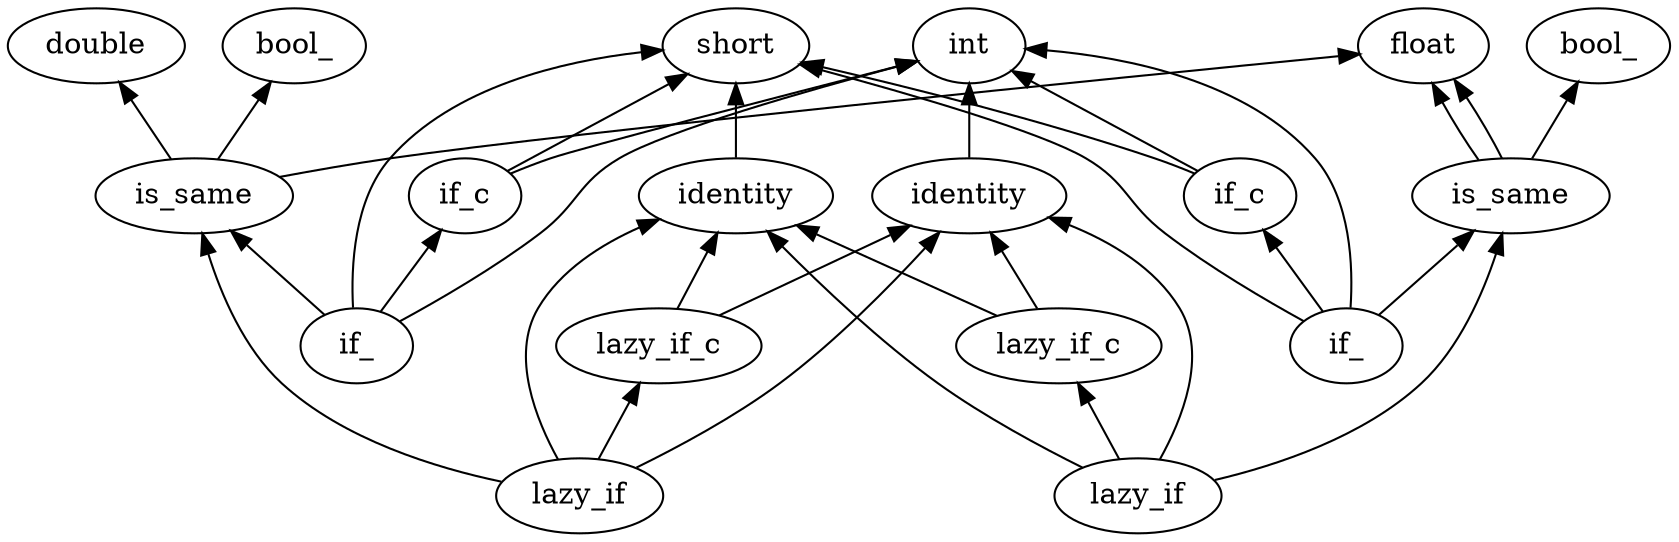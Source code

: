 digraph {
rankdir="BT";
n124223376[label="short"];
n124223400[label="int"];
n124223592[label="float"];
n124223616[label="double"];
n6615859080[label="lazy_if_c"];
n6642305425[label="if_"];
n6720571389[label="bool_"];
n6722923186[label="if_"];
n61054241579[label="is_same"];
n61254134072[label="lazy_if"];
n62058183418[label="if_c"];
n62178302683[label="lazy_if"];
n62271219126[label="identity"];
n62495756665[label="if_c"];
n62985523913[label="is_same"];
n63509206211[label="identity"];
n63658518254[label="lazy_if_c"];
n64175770700[label="bool_"];

n6615859080 -> n63509206211;
n6615859080 -> n62271219126;
n6642305425 -> n62985523913;
n6642305425 -> n124223400;
n6642305425 -> n124223376;
n6642305425 -> n62058183418;
n6722923186 -> n61054241579;
n6722923186 -> n124223400;
n6722923186 -> n124223376;
n6722923186 -> n62495756665;
n61054241579 -> n124223592;
n61054241579 -> n124223616;
n61054241579 -> n64175770700;
n61254134072 -> n62985523913;
n61254134072 -> n63509206211;
n61254134072 -> n62271219126;
n61254134072 -> n63658518254;
n62058183418 -> n124223400;
n62058183418 -> n124223376;
n62178302683 -> n61054241579;
n62178302683 -> n63509206211;
n62178302683 -> n62271219126;
n62178302683 -> n6615859080;
n62271219126 -> n124223376;
n62495756665 -> n124223400;
n62495756665 -> n124223376;
n62985523913 -> n124223592;
n62985523913 -> n124223592;
n62985523913 -> n6720571389;
n63509206211 -> n124223400;
n63658518254 -> n63509206211;
n63658518254 -> n62271219126;

}
